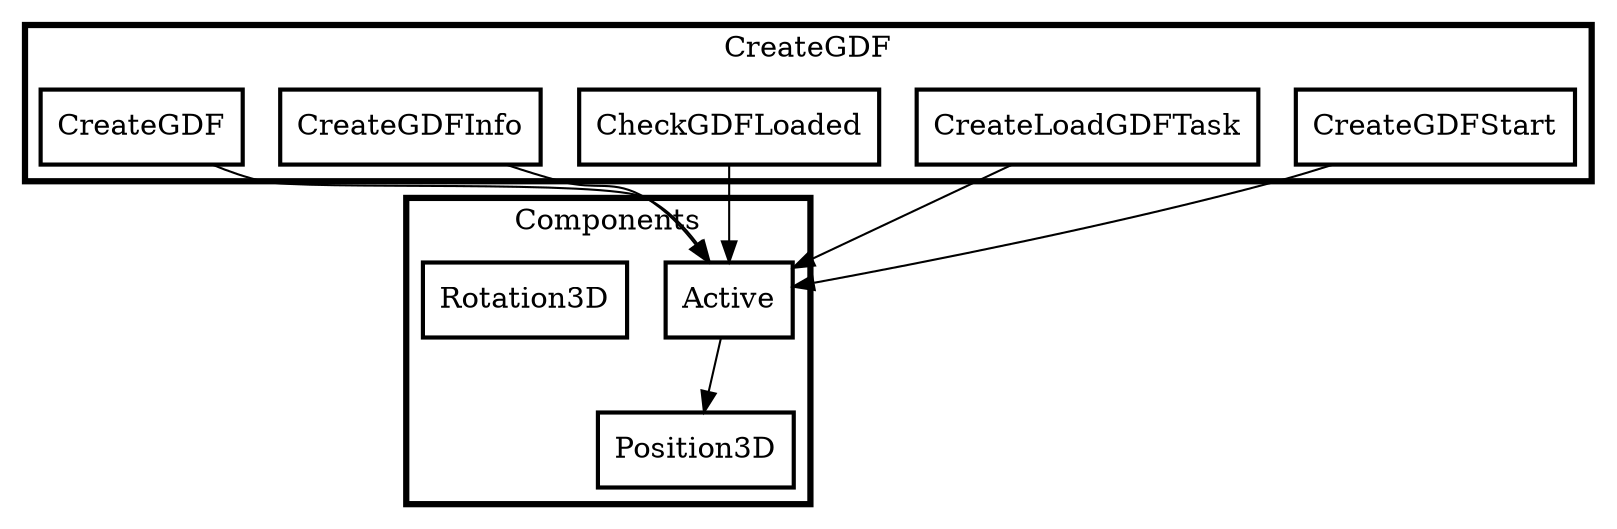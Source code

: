 digraph OksEngine {
  node [shape=rect];

    style=bold;
    color = black;
    penwidth = 3;
    node [style=bold,color=black];
    
   subgraph cluster_0 {
       rankdir=LR;
     label = "Components"; // Название кластера
     Active -> Position3D;
     Position3D;
     Rotation3D;

   }

   subgraph cluster_1 {
     label = "CreateGDF"; // Название кластера
     CreateGDFStart -> Active;
     CreateLoadGDFTask -> Active;
     CheckGDFLoaded -> Active;
     CreateGDFInfo -> Active;
     CreateGDF -> Active;
   }
  }
